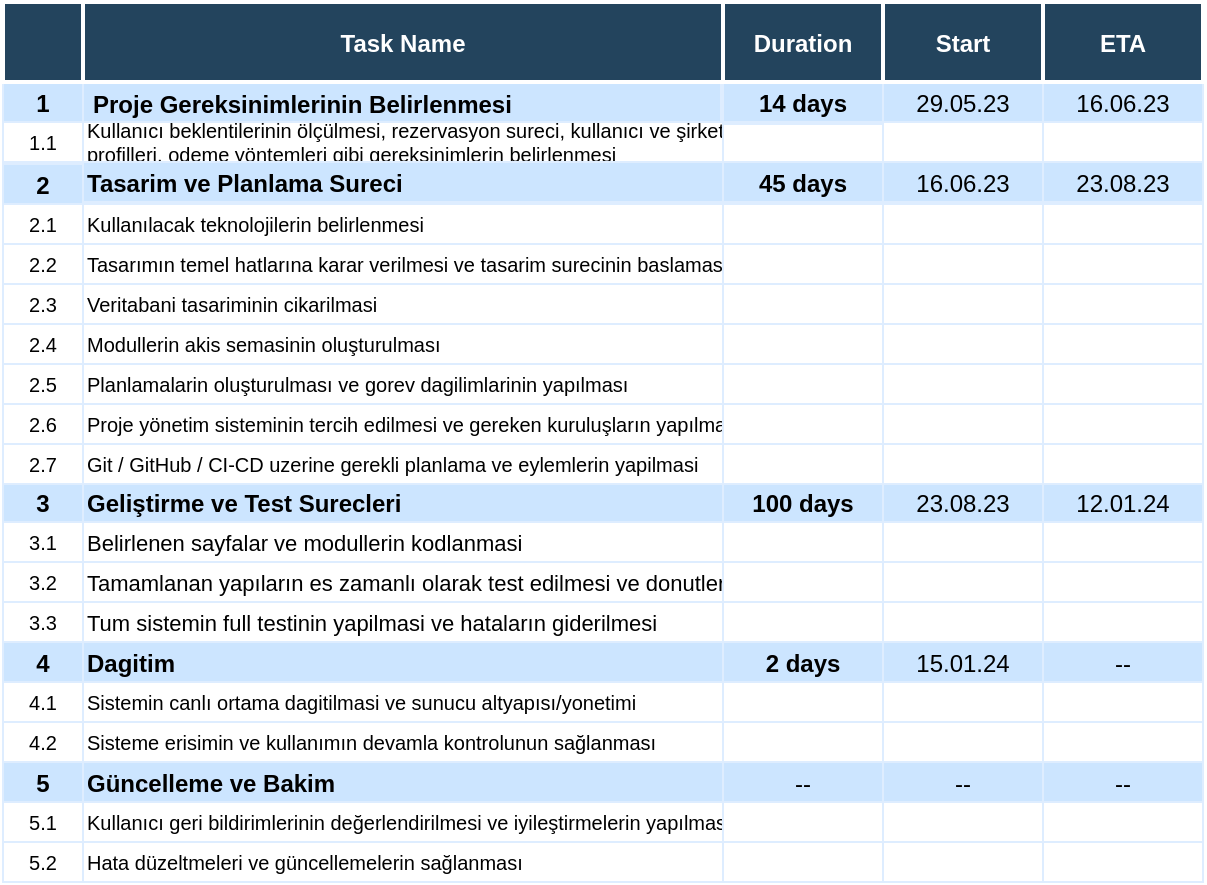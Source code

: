 <mxfile version="21.3.2" type="github">
  <diagram name="Page-1" id="8378b5f6-a2b2-b727-a746-972ab9d02e00">
    <mxGraphModel dx="763" dy="436" grid="1" gridSize="10" guides="1" tooltips="1" connect="0" arrows="1" fold="1" page="1" pageScale="1.5" pageWidth="1169" pageHeight="827" background="none" math="0" shadow="0">
      <root>
        <mxCell id="0" />
        <mxCell id="1" parent="0" />
        <mxCell id="2YZFmlmiOmZLl_yHb_Xa-279" value="" style="edgeStyle=orthogonalEdgeStyle;rounded=0;orthogonalLoop=1;jettySize=auto;html=1;" edge="1" parent="1" source="63" target="2">
          <mxGeometry relative="1" as="geometry" />
        </mxCell>
        <mxCell id="63" value="1" style="strokeColor=#DEEDFF;fillColor=#CCE5FF;fontStyle=1" parent="1" vertex="1">
          <mxGeometry x="86.5" y="380" width="40" height="20" as="geometry" />
        </mxCell>
        <mxCell id="64" value="Proje Gereksinimlerinin Belirlenmesi " style="align=left;strokeColor=#DEEDFF;fillColor=#CCE5FF;fontSize=12;fontStyle=1;spacing=5;perimeterSpacing=0;" parent="1" vertex="1">
          <mxGeometry x="126.5" y="380" width="319" height="21" as="geometry" />
        </mxCell>
        <mxCell id="65" value="14 days" style="strokeColor=#DEEDFF;fillColor=#CCE5FF;fontStyle=1" parent="1" vertex="1">
          <mxGeometry x="446.5" y="380" width="80.0" height="20" as="geometry" />
        </mxCell>
        <mxCell id="66" value="29.05.23" style="strokeColor=#DEEDFF;fillColor=#CCE5FF;" parent="1" vertex="1">
          <mxGeometry x="526.5" y="380" width="80.0" height="20" as="geometry" />
        </mxCell>
        <mxCell id="67" value="16.06.23" style="strokeColor=#DEEDFF;fillColor=#CCE5FF;" parent="1" vertex="1">
          <mxGeometry x="606.5" y="380.0" width="80.0" height="20" as="geometry" />
        </mxCell>
        <mxCell id="69" value="1.1" style="strokeColor=#DEEDFF;fillColor=#FFFFFF;fontSize=10;" parent="1" vertex="1">
          <mxGeometry x="86.5" y="400.0" width="40" height="20" as="geometry" />
        </mxCell>
        <mxCell id="70" value="Kullanıcı beklentilerinin ölçülmesi, rezervasyon sureci, kullanıcı ve şirket&#xa;profilleri, odeme yöntemleri gibi gereksinimlerin belirlenmesi" style="align=left;strokeColor=#DEEDFF;fillColor=#FFFFFF;perimeterSpacing=1;fontStyle=0;fontSize=10;" parent="1" vertex="1">
          <mxGeometry x="126.5" y="400.0" width="320.0" height="20" as="geometry" />
        </mxCell>
        <mxCell id="71" value="" style="strokeColor=#DEEDFF;fillColor=#FFFFFF;" parent="1" vertex="1">
          <mxGeometry x="446.5" y="401.0" width="80.0" height="20" as="geometry" />
        </mxCell>
        <mxCell id="72" value="" style="strokeColor=#DEEDFF;fillColor=#FFFFFF;" parent="1" vertex="1">
          <mxGeometry x="526.5" y="400.0" width="80.0" height="20" as="geometry" />
        </mxCell>
        <mxCell id="73" value="" style="strokeColor=#DEEDFF;fillColor=#FFFFFF;" parent="1" vertex="1">
          <mxGeometry x="606.5" y="400.0" width="80.0" height="20" as="geometry" />
        </mxCell>
        <mxCell id="74" value="2" style="strokeColor=#DEEDFF;fillColor=#CCE5FF;fontStyle=1" parent="1" vertex="1">
          <mxGeometry x="86.5" y="421.0" width="40" height="20" as="geometry" />
        </mxCell>
        <mxCell id="75" value="Tasarim ve Planlama Sureci" style="align=left;strokeColor=#DEEDFF;fillColor=#CCE5FF;fontStyle=1" parent="1" vertex="1">
          <mxGeometry x="126.5" y="420.0" width="320.0" height="20.0" as="geometry" />
        </mxCell>
        <mxCell id="76" value="45 days" style="strokeColor=#DEEDFF;fillColor=#CCE5FF;fontStyle=1" parent="1" vertex="1">
          <mxGeometry x="446.5" y="420.0" width="80.0" height="20" as="geometry" />
        </mxCell>
        <mxCell id="77" value="16.06.23" style="strokeColor=#DEEDFF;fillColor=#CCE5FF;" parent="1" vertex="1">
          <mxGeometry x="526.5" y="420.0" width="80.0" height="20" as="geometry" />
        </mxCell>
        <mxCell id="78" value="23.08.23" style="strokeColor=#DEEDFF;fillColor=#CCE5FF;" parent="1" vertex="1">
          <mxGeometry x="606.5" y="420" width="80.0" height="20" as="geometry" />
        </mxCell>
        <mxCell id="79" value="2.1" style="strokeColor=#DEEDFF;fontSize=10;" parent="1" vertex="1">
          <mxGeometry x="86.5" y="441.0" width="40" height="20" as="geometry" />
        </mxCell>
        <mxCell id="80" value="Kullanılacak teknolojilerin belirlenmesi" style="align=left;strokeColor=#DEEDFF;fontSize=10;" parent="1" vertex="1">
          <mxGeometry x="126.5" y="441.0" width="320" height="20" as="geometry" />
        </mxCell>
        <mxCell id="81" value="" style="strokeColor=#DEEDFF" parent="1" vertex="1">
          <mxGeometry x="446.5" y="441.0" width="80.0" height="20" as="geometry" />
        </mxCell>
        <mxCell id="82" value="" style="strokeColor=#DEEDFF" parent="1" vertex="1">
          <mxGeometry x="526.5" y="441.0" width="80.0" height="20" as="geometry" />
        </mxCell>
        <mxCell id="83" value="" style="strokeColor=#DEEDFF" parent="1" vertex="1">
          <mxGeometry x="606.5" y="441.0" width="80.0" height="20" as="geometry" />
        </mxCell>
        <mxCell id="84" value="2.2" style="strokeColor=#DEEDFF;fontSize=10;" parent="1" vertex="1">
          <mxGeometry x="86.5" y="461.0" width="40" height="20" as="geometry" />
        </mxCell>
        <mxCell id="85" value="Tasarımın temel hatlarına karar verilmesi ve tasarim surecinin baslamasi" style="align=left;strokeColor=#DEEDFF;fontSize=10;" parent="1" vertex="1">
          <mxGeometry x="126.5" y="461.0" width="320.0" height="20" as="geometry" />
        </mxCell>
        <mxCell id="86" value="" style="strokeColor=#DEEDFF" parent="1" vertex="1">
          <mxGeometry x="446.5" y="461.0" width="80.0" height="20" as="geometry" />
        </mxCell>
        <mxCell id="87" value="" style="strokeColor=#DEEDFF" parent="1" vertex="1">
          <mxGeometry x="526.5" y="461.0" width="80.0" height="20" as="geometry" />
        </mxCell>
        <mxCell id="88" value="" style="strokeColor=#DEEDFF" parent="1" vertex="1">
          <mxGeometry x="606.5" y="461.0" width="80.0" height="20" as="geometry" />
        </mxCell>
        <mxCell id="89" value="2.3" style="strokeColor=#DEEDFF;fontSize=10;" parent="1" vertex="1">
          <mxGeometry x="86.5" y="481.0" width="40" height="20" as="geometry" />
        </mxCell>
        <mxCell id="90" value="Veritabani tasariminin cikarilmasi " style="align=left;strokeColor=#DEEDFF;fontSize=10;" parent="1" vertex="1">
          <mxGeometry x="126.5" y="481.0" width="320.0" height="20" as="geometry" />
        </mxCell>
        <mxCell id="91" value="" style="strokeColor=#DEEDFF" parent="1" vertex="1">
          <mxGeometry x="446.5" y="481.0" width="80.0" height="20" as="geometry" />
        </mxCell>
        <mxCell id="92" value="" style="strokeColor=#DEEDFF" parent="1" vertex="1">
          <mxGeometry x="526.5" y="481.0" width="80.0" height="20" as="geometry" />
        </mxCell>
        <mxCell id="93" value="" style="strokeColor=#DEEDFF" parent="1" vertex="1">
          <mxGeometry x="606.5" y="481.0" width="80.0" height="20" as="geometry" />
        </mxCell>
        <mxCell id="94" value="2.4" style="strokeColor=#DEEDFF;fontSize=10;" parent="1" vertex="1">
          <mxGeometry x="86.5" y="501.0" width="40" height="20" as="geometry" />
        </mxCell>
        <mxCell id="95" value="Modullerin akis semasinin oluşturulması" style="align=left;strokeColor=#DEEDFF;fontSize=10;" parent="1" vertex="1">
          <mxGeometry x="126.5" y="501.0" width="320.0" height="20" as="geometry" />
        </mxCell>
        <mxCell id="96" value="" style="strokeColor=#DEEDFF" parent="1" vertex="1">
          <mxGeometry x="446.5" y="501.0" width="80.0" height="20" as="geometry" />
        </mxCell>
        <mxCell id="97" value="" style="strokeColor=#DEEDFF" parent="1" vertex="1">
          <mxGeometry x="526.5" y="501.0" width="80.0" height="20" as="geometry" />
        </mxCell>
        <mxCell id="98" value="" style="strokeColor=#DEEDFF" parent="1" vertex="1">
          <mxGeometry x="606.5" y="501.0" width="80.0" height="20" as="geometry" />
        </mxCell>
        <mxCell id="99" value="2.5" style="strokeColor=#DEEDFF;fontSize=10;" parent="1" vertex="1">
          <mxGeometry x="86.5" y="521.0" width="40" height="20" as="geometry" />
        </mxCell>
        <mxCell id="100" value="Planlamalarin oluşturulması ve gorev dagilimlarinin yapılması" style="align=left;strokeColor=#DEEDFF;fontSize=10;" parent="1" vertex="1">
          <mxGeometry x="126.5" y="521.0" width="320.0" height="20" as="geometry" />
        </mxCell>
        <mxCell id="101" value="" style="strokeColor=#DEEDFF" parent="1" vertex="1">
          <mxGeometry x="446.5" y="521.0" width="80.0" height="20" as="geometry" />
        </mxCell>
        <mxCell id="102" value="" style="strokeColor=#DEEDFF" parent="1" vertex="1">
          <mxGeometry x="526.5" y="521.0" width="80.0" height="20" as="geometry" />
        </mxCell>
        <mxCell id="103" value="" style="strokeColor=#DEEDFF" parent="1" vertex="1">
          <mxGeometry x="606.5" y="521.0" width="80.0" height="20" as="geometry" />
        </mxCell>
        <mxCell id="104" value="3" style="strokeColor=#DEEDFF;fillColor=#CCE5FF;fontStyle=1" parent="1" vertex="1">
          <mxGeometry x="86.5" y="580.0" width="40" height="20" as="geometry" />
        </mxCell>
        <mxCell id="105" value="Geliştirme ve Test Surecleri" style="align=left;strokeColor=#DEEDFF;fillColor=#CCE5FF;fontStyle=1" parent="1" vertex="1">
          <mxGeometry x="126.5" y="580.0" width="320.0" height="20.0" as="geometry" />
        </mxCell>
        <mxCell id="106" value="100 days" style="strokeColor=#DEEDFF;fillColor=#CCE5FF;fontStyle=1" parent="1" vertex="1">
          <mxGeometry x="446.5" y="580.0" width="80.0" height="20" as="geometry" />
        </mxCell>
        <mxCell id="107" value="23.08.23" style="strokeColor=#DEEDFF;fillColor=#CCE5FF" parent="1" vertex="1">
          <mxGeometry x="526.5" y="580.0" width="80.0" height="20" as="geometry" />
        </mxCell>
        <mxCell id="108" value="12.01.24" style="strokeColor=#DEEDFF;fillColor=#CCE5FF" parent="1" vertex="1">
          <mxGeometry x="606.5" y="580.0" width="80.0" height="20" as="geometry" />
        </mxCell>
        <mxCell id="109" value="3.1" style="strokeColor=#DEEDFF;fontSize=10;" parent="1" vertex="1">
          <mxGeometry x="86.5" y="600.0" width="40" height="20" as="geometry" />
        </mxCell>
        <mxCell id="110" value="Belirlenen sayfalar ve modullerin kodlanmasi" style="align=left;strokeColor=#DEEDFF;fontSize=11;" parent="1" vertex="1">
          <mxGeometry x="126.5" y="600.0" width="320.0" height="20" as="geometry" />
        </mxCell>
        <mxCell id="111" value="" style="strokeColor=#DEEDFF" parent="1" vertex="1">
          <mxGeometry x="446.5" y="600.0" width="80.0" height="20" as="geometry" />
        </mxCell>
        <mxCell id="112" value="" style="strokeColor=#DEEDFF" parent="1" vertex="1">
          <mxGeometry x="526.5" y="600.0" width="80.0" height="20" as="geometry" />
        </mxCell>
        <mxCell id="113" value="" style="strokeColor=#DEEDFF" parent="1" vertex="1">
          <mxGeometry x="606.5" y="600.0" width="80.0" height="20" as="geometry" />
        </mxCell>
        <mxCell id="114" value="3.2" style="strokeColor=#DEEDFF;fontSize=10;" parent="1" vertex="1">
          <mxGeometry x="86.5" y="620.0" width="40" height="20" as="geometry" />
        </mxCell>
        <mxCell id="115" value="Tamamlanan yapıların es zamanlı olarak test edilmesi ve donutlerin sağlanması" style="align=left;strokeColor=#DEEDFF;fontSize=11;" parent="1" vertex="1">
          <mxGeometry x="126.5" y="620.0" width="320.0" height="20" as="geometry" />
        </mxCell>
        <mxCell id="116" value="" style="strokeColor=#DEEDFF" parent="1" vertex="1">
          <mxGeometry x="446.5" y="620.0" width="80.0" height="20" as="geometry" />
        </mxCell>
        <mxCell id="117" value="" style="strokeColor=#DEEDFF" parent="1" vertex="1">
          <mxGeometry x="526.5" y="620.0" width="80.0" height="20" as="geometry" />
        </mxCell>
        <mxCell id="118" value="" style="strokeColor=#DEEDFF" parent="1" vertex="1">
          <mxGeometry x="606.5" y="620.0" width="80.0" height="20" as="geometry" />
        </mxCell>
        <mxCell id="119" value="3.3" style="strokeColor=#DEEDFF;fontSize=10;" parent="1" vertex="1">
          <mxGeometry x="86.5" y="640.0" width="40" height="20" as="geometry" />
        </mxCell>
        <mxCell id="120" value="Tum sistemin full testinin yapilmasi ve hataların giderilmesi" style="align=left;strokeColor=#DEEDFF;fontSize=11;" parent="1" vertex="1">
          <mxGeometry x="126.5" y="640.0" width="320" height="20" as="geometry" />
        </mxCell>
        <mxCell id="121" value="" style="strokeColor=#DEEDFF" parent="1" vertex="1">
          <mxGeometry x="446.5" y="640.0" width="80.0" height="20" as="geometry" />
        </mxCell>
        <mxCell id="122" value="" style="strokeColor=#DEEDFF" parent="1" vertex="1">
          <mxGeometry x="526.5" y="640.0" width="80.0" height="20" as="geometry" />
        </mxCell>
        <mxCell id="123" value="" style="strokeColor=#DEEDFF" parent="1" vertex="1">
          <mxGeometry x="606.5" y="640.0" width="80.0" height="20" as="geometry" />
        </mxCell>
        <mxCell id="124" value="4" style="strokeColor=#DEEDFF;fillColor=#CCE5FF;fontStyle=1" parent="1" vertex="1">
          <mxGeometry x="86.5" y="660.0" width="40" height="20" as="geometry" />
        </mxCell>
        <mxCell id="125" value="Dagitim" style="align=left;strokeColor=#DEEDFF;fillColor=#CCE5FF;fontStyle=1" parent="1" vertex="1">
          <mxGeometry x="126.5" y="660.0" width="320" height="20" as="geometry" />
        </mxCell>
        <mxCell id="126" value="2 days" style="strokeColor=#DEEDFF;fillColor=#CCE5FF;fontStyle=1" parent="1" vertex="1">
          <mxGeometry x="446.5" y="660.0" width="80.0" height="20" as="geometry" />
        </mxCell>
        <mxCell id="127" value="15.01.24" style="strokeColor=#DEEDFF;fillColor=#CCE5FF;fontStyle=0" parent="1" vertex="1">
          <mxGeometry x="526.5" y="660.0" width="80.0" height="20" as="geometry" />
        </mxCell>
        <mxCell id="128" value="--" style="strokeColor=#DEEDFF;fillColor=#CCE5FF;fontStyle=0" parent="1" vertex="1">
          <mxGeometry x="606.5" y="660.0" width="80.0" height="20" as="geometry" />
        </mxCell>
        <mxCell id="2YZFmlmiOmZLl_yHb_Xa-295" value="" style="edgeStyle=orthogonalEdgeStyle;rounded=0;orthogonalLoop=1;jettySize=auto;html=1;" edge="1" parent="1" source="129" target="140">
          <mxGeometry relative="1" as="geometry" />
        </mxCell>
        <mxCell id="129" value="4.1" style="strokeColor=#DEEDFF;fontSize=10;" parent="1" vertex="1">
          <mxGeometry x="86.5" y="680.0" width="40" height="20" as="geometry" />
        </mxCell>
        <mxCell id="130" value="Sistemin canlı ortama dagitilmasi ve sunucu altyapısı/yonetimi" style="align=left;strokeColor=#DEEDFF;fontSize=10;" parent="1" vertex="1">
          <mxGeometry x="126.5" y="680.0" width="320.0" height="20" as="geometry" />
        </mxCell>
        <mxCell id="131" value="" style="strokeColor=#DEEDFF" parent="1" vertex="1">
          <mxGeometry x="446.5" y="680.0" width="80.0" height="20" as="geometry" />
        </mxCell>
        <mxCell id="132" value="" style="strokeColor=#DEEDFF" parent="1" vertex="1">
          <mxGeometry x="526.5" y="680.0" width="80.0" height="20" as="geometry" />
        </mxCell>
        <mxCell id="133" value="" style="strokeColor=#DEEDFF" parent="1" vertex="1">
          <mxGeometry x="606.5" y="680.0" width="80.0" height="20" as="geometry" />
        </mxCell>
        <mxCell id="2YZFmlmiOmZLl_yHb_Xa-296" value="" style="edgeStyle=orthogonalEdgeStyle;rounded=0;orthogonalLoop=1;jettySize=auto;html=1;" edge="1" parent="1" source="134" target="145">
          <mxGeometry relative="1" as="geometry" />
        </mxCell>
        <mxCell id="134" value="4.2" style="strokeColor=#DEEDFF;fillColor=#FFFFFF;fontSize=10;" parent="1" vertex="1">
          <mxGeometry x="86.5" y="700.0" width="40" height="20" as="geometry" />
        </mxCell>
        <mxCell id="135" value="Sisteme erisimin ve kullanımın devamla kontrolunun sağlanması" style="align=left;strokeColor=#DEEDFF;fillColor=#FFFFFF;fontSize=10;" parent="1" vertex="1">
          <mxGeometry x="126.5" y="700.0" width="320.0" height="20" as="geometry" />
        </mxCell>
        <mxCell id="136" value="" style="strokeColor=#DEEDFF;fillColor=#FFFFFF" parent="1" vertex="1">
          <mxGeometry x="446.5" y="700.0" width="80.0" height="20" as="geometry" />
        </mxCell>
        <mxCell id="137" value="" style="strokeColor=#DEEDFF;fillColor=#FFFFFF" parent="1" vertex="1">
          <mxGeometry x="526.5" y="700.0" width="80.0" height="20" as="geometry" />
        </mxCell>
        <mxCell id="138" value="" style="strokeColor=#DEEDFF;fillColor=#FFFFFF" parent="1" vertex="1">
          <mxGeometry x="606.5" y="700.0" width="80.0" height="20" as="geometry" />
        </mxCell>
        <mxCell id="139" value="5" style="strokeColor=#DEEDFF;fillColor=#CCE5FF;fontStyle=1;fontSize=12;" parent="1" vertex="1">
          <mxGeometry x="86.5" y="720.0" width="40" height="20" as="geometry" />
        </mxCell>
        <mxCell id="140" value="Güncelleme ve Bakim" style="align=left;strokeColor=#DEEDFF;fillColor=#CCE5FF;fontStyle=1" parent="1" vertex="1">
          <mxGeometry x="126.5" y="720.0" width="320.0" height="20" as="geometry" />
        </mxCell>
        <mxCell id="141" value="--" style="strokeColor=#DEEDFF;fillColor=#CCE5FF" parent="1" vertex="1">
          <mxGeometry x="446.5" y="720.0" width="80.0" height="20" as="geometry" />
        </mxCell>
        <mxCell id="142" value="--" style="strokeColor=#DEEDFF;fillColor=#CCE5FF" parent="1" vertex="1">
          <mxGeometry x="526.5" y="720.0" width="80.0" height="20" as="geometry" />
        </mxCell>
        <mxCell id="143" value="--" style="strokeColor=#DEEDFF;fillColor=#CCE5FF" parent="1" vertex="1">
          <mxGeometry x="606.5" y="720.0" width="80.0" height="20" as="geometry" />
        </mxCell>
        <mxCell id="144" value="5.1" style="strokeColor=#DEEDFF;fontSize=10;" parent="1" vertex="1">
          <mxGeometry x="86.5" y="740.0" width="40" height="20" as="geometry" />
        </mxCell>
        <mxCell id="145" value="Kullanıcı geri bildirimlerinin değerlendirilmesi ve iyileştirmelerin yapılması" style="align=left;strokeColor=#DEEDFF;fontSize=10;" parent="1" vertex="1">
          <mxGeometry x="126.5" y="740.0" width="320.0" height="20" as="geometry" />
        </mxCell>
        <mxCell id="146" value="" style="strokeColor=#DEEDFF" parent="1" vertex="1">
          <mxGeometry x="446.5" y="740.0" width="80.0" height="20" as="geometry" />
        </mxCell>
        <mxCell id="147" value="" style="strokeColor=#DEEDFF" parent="1" vertex="1">
          <mxGeometry x="526.5" y="740.0" width="80.0" height="20" as="geometry" />
        </mxCell>
        <mxCell id="148" value="" style="strokeColor=#DEEDFF" parent="1" vertex="1">
          <mxGeometry x="606.5" y="740.0" width="80.0" height="20" as="geometry" />
        </mxCell>
        <mxCell id="149" value="5.2" style="strokeColor=#DEEDFF;fontSize=10;" parent="1" vertex="1">
          <mxGeometry x="86.5" y="760.0" width="40" height="20" as="geometry" />
        </mxCell>
        <mxCell id="150" value="Hata düzeltmeleri ve güncellemelerin sağlanması" style="align=left;strokeColor=#DEEDFF;fontSize=10;" parent="1" vertex="1">
          <mxGeometry x="126.5" y="760.0" width="320.0" height="20" as="geometry" />
        </mxCell>
        <mxCell id="151" value="" style="strokeColor=#DEEDFF" parent="1" vertex="1">
          <mxGeometry x="446.5" y="760.0" width="80.0" height="20" as="geometry" />
        </mxCell>
        <mxCell id="152" value="" style="strokeColor=#DEEDFF" parent="1" vertex="1">
          <mxGeometry x="526.5" y="760.0" width="80.0" height="20" as="geometry" />
        </mxCell>
        <mxCell id="153" value="" style="strokeColor=#DEEDFF" parent="1" vertex="1">
          <mxGeometry x="606.5" y="760.0" width="80.0" height="20" as="geometry" />
        </mxCell>
        <mxCell id="2" value="Task Name" style="fillColor=#23445D;strokeColor=#FFFFFF;strokeWidth=2;fontColor=#FFFFFF;fontStyle=1" parent="1" vertex="1">
          <mxGeometry x="126.5" y="340" width="320" height="40" as="geometry" />
        </mxCell>
        <mxCell id="3" value="" style="fillColor=#23445D;strokeColor=#FFFFFF;strokeWidth=2;fontColor=#FFFFFF;fontStyle=1" parent="1" vertex="1">
          <mxGeometry x="86.5" y="340" width="40" height="40" as="geometry" />
        </mxCell>
        <mxCell id="12" value="Duration" style="fillColor=#23445D;strokeColor=#FFFFFF;strokeWidth=2;fontColor=#FFFFFF;fontStyle=1" parent="1" vertex="1">
          <mxGeometry x="446.5" y="340.0" width="80.0" height="40.0" as="geometry" />
        </mxCell>
        <mxCell id="13" value="Start" style="fillColor=#23445D;strokeColor=#FFFFFF;strokeWidth=2;fontColor=#FFFFFF;fontStyle=1" parent="1" vertex="1">
          <mxGeometry x="526.5" y="340.0" width="80.0" height="40.0" as="geometry" />
        </mxCell>
        <mxCell id="14" value="ETA" style="fillColor=#23445D;strokeColor=#FFFFFF;strokeWidth=2;fontColor=#FFFFFF;fontStyle=1" parent="1" vertex="1">
          <mxGeometry x="606.5" y="340.0" width="80.0" height="40.0" as="geometry" />
        </mxCell>
        <mxCell id="2YZFmlmiOmZLl_yHb_Xa-285" value="2.7" style="strokeColor=#DEEDFF;fontSize=10;" vertex="1" parent="1">
          <mxGeometry x="86.5" y="561.0" width="40" height="20" as="geometry" />
        </mxCell>
        <mxCell id="2YZFmlmiOmZLl_yHb_Xa-286" value="Git / GitHub / CI-CD uzerine gerekli planlama ve eylemlerin yapilmasi" style="align=left;strokeColor=#DEEDFF;fontSize=10;" vertex="1" parent="1">
          <mxGeometry x="126.5" y="561.0" width="320.0" height="20" as="geometry" />
        </mxCell>
        <mxCell id="2YZFmlmiOmZLl_yHb_Xa-287" value="" style="strokeColor=#DEEDFF" vertex="1" parent="1">
          <mxGeometry x="446.5" y="561.0" width="80.0" height="20" as="geometry" />
        </mxCell>
        <mxCell id="2YZFmlmiOmZLl_yHb_Xa-288" value="" style="strokeColor=#DEEDFF" vertex="1" parent="1">
          <mxGeometry x="526.5" y="561.0" width="80.0" height="20" as="geometry" />
        </mxCell>
        <mxCell id="2YZFmlmiOmZLl_yHb_Xa-289" value="" style="strokeColor=#DEEDFF" vertex="1" parent="1">
          <mxGeometry x="606.5" y="561.0" width="80.0" height="20" as="geometry" />
        </mxCell>
        <mxCell id="2YZFmlmiOmZLl_yHb_Xa-290" value="2.6" style="strokeColor=#DEEDFF;fontSize=10;" vertex="1" parent="1">
          <mxGeometry x="86.5" y="541.0" width="40" height="20" as="geometry" />
        </mxCell>
        <mxCell id="2YZFmlmiOmZLl_yHb_Xa-291" value="Proje yönetim sisteminin tercih edilmesi ve gereken kuruluşların yapılması" style="align=left;strokeColor=#DEEDFF;fontSize=10;" vertex="1" parent="1">
          <mxGeometry x="126.5" y="541.0" width="320.0" height="20" as="geometry" />
        </mxCell>
        <mxCell id="2YZFmlmiOmZLl_yHb_Xa-292" value="" style="strokeColor=#DEEDFF" vertex="1" parent="1">
          <mxGeometry x="446.5" y="541.0" width="80.0" height="20" as="geometry" />
        </mxCell>
        <mxCell id="2YZFmlmiOmZLl_yHb_Xa-293" value="" style="strokeColor=#DEEDFF" vertex="1" parent="1">
          <mxGeometry x="526.5" y="541.0" width="80.0" height="20" as="geometry" />
        </mxCell>
        <mxCell id="2YZFmlmiOmZLl_yHb_Xa-294" value="" style="strokeColor=#DEEDFF" vertex="1" parent="1">
          <mxGeometry x="606.5" y="541.0" width="80.0" height="20" as="geometry" />
        </mxCell>
      </root>
    </mxGraphModel>
  </diagram>
</mxfile>
